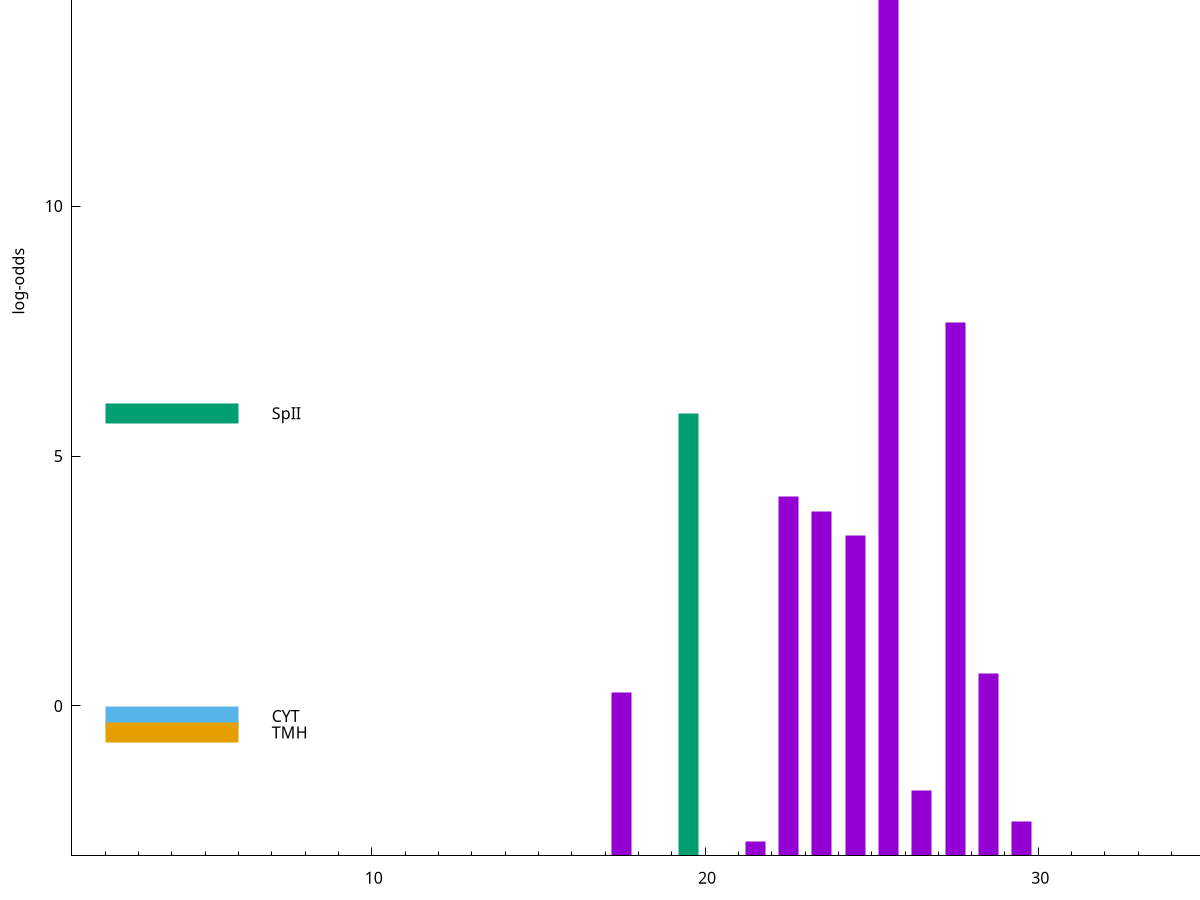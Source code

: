 set title "LipoP predictions for SRR3987128.gff"
set size 2., 1.4
set xrange [1:70] 
set mxtics 10
set yrange [-3:20]
set y2range [0:23]
set ylabel "log-odds"
set term postscript eps color solid "Helvetica" 30
set output "SRR3987128.gff73.eps"
set arrow from 2,14.6504 to 6,14.6504 nohead lt 1 lw 20
set label "SpI" at 7,14.6504
set arrow from 2,5.85816 to 6,5.85816 nohead lt 2 lw 20
set label "SpII" at 7,5.85816
set arrow from 2,-0.200913 to 6,-0.200913 nohead lt 3 lw 20
set label "CYT" at 7,-0.200913
set arrow from 2,-0.532527 to 6,-0.532527 nohead lt 4 lw 20
set label "TMH" at 7,-0.532527
set arrow from 2,14.6504 to 6,14.6504 nohead lt 1 lw 20
set label "SpI" at 7,14.6504
# NOTE: The scores below are the log-odds scores with the threshold
# NOTE: subtracted (a hack to make gnuplot make the histogram all
# NOTE: look nice).
plot "-" axes x1y2 title "" with impulses lt 2 lw 20, "-" axes x1y2 title "" with impulses lt 1 lw 20
19.500000 8.858160
e
25.500000 17.636200
27.500000 10.680290
22.500000 7.190360
23.500000 6.896430
24.500000 6.418240
28.500000 3.657275
17.500000 3.275913
26.500000 1.313510
29.500000 0.684790
21.500000 0.297710
e
exit
